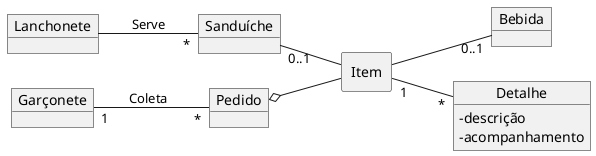 @startuml mod05ima04
allow_mixing
skinparam classAttributeIconSize 0
object "Lanchonete" as la
object "Sanduíche" as sa
object "Garçonete" as ga
object "Pedido" as pe
rectangle "Item" as it
object "Bebida" as be
object "Detalhe" as de 
de : - descrição 
de : - acompanhamento 

left to right direction
la --"*" sa : Serve
sa "0..1"-- it 
ga "1"--"*" pe : Coleta
pe o--it 
it --"0..1" be 
it "1"--"*" de
@enduml